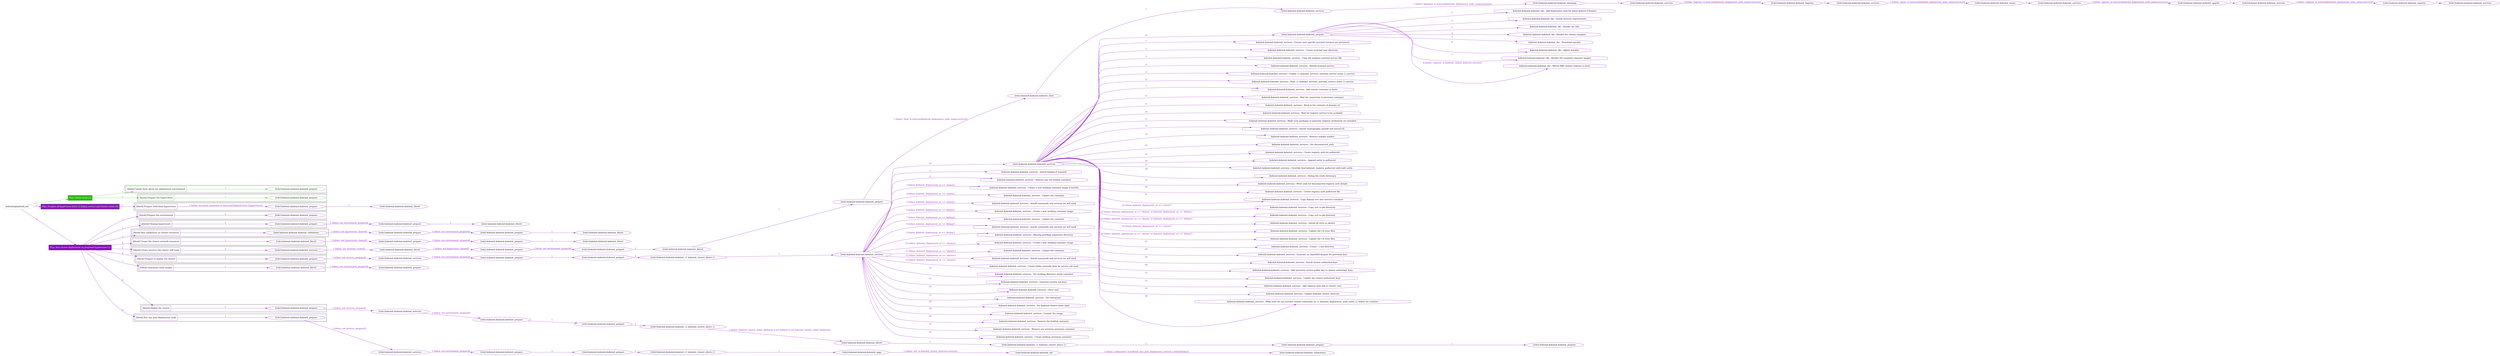 digraph {
	graph [concentrate=true ordering=in rankdir=LR ratio=fill]
	edge [esep=5 sep=10]
	"kubeinit/playbook.yml" [id=root_node style=dotted]
	play_126dbce7 [label="Play: Initial setup (1)" color="#2db814" fontcolor="#ffffff" id=play_126dbce7 shape=box style=filled tooltip=localhost]
	"kubeinit/playbook.yml" -> play_126dbce7 [label="1 " color="#2db814" fontcolor="#2db814" id=edge_f5da390c labeltooltip="1 " tooltip="1 "]
	subgraph "kubeinit.kubeinit.kubeinit_prepare" {
		role_e5e41a5a [label="[role] kubeinit.kubeinit.kubeinit_prepare" color="#2db814" id=role_e5e41a5a tooltip="kubeinit.kubeinit.kubeinit_prepare"]
	}
	subgraph "kubeinit.kubeinit.kubeinit_prepare" {
		role_8aff6fbe [label="[role] kubeinit.kubeinit.kubeinit_prepare" color="#2db814" id=role_8aff6fbe tooltip="kubeinit.kubeinit.kubeinit_prepare"]
	}
	subgraph "Play: Initial setup (1)" {
		play_126dbce7 -> block_10a199f5 [label=1 color="#2db814" fontcolor="#2db814" id=edge_f6b275e7 labeltooltip=1 tooltip=1]
		subgraph cluster_block_10a199f5 {
			block_10a199f5 [label="[block] Gather facts about the deployment environment" color="#2db814" id=block_10a199f5 labeltooltip="Gather facts about the deployment environment" shape=box tooltip="Gather facts about the deployment environment"]
			block_10a199f5 -> role_e5e41a5a [label="1 " color="#2db814" fontcolor="#2db814" id=edge_ceceb8fb labeltooltip="1 " tooltip="1 "]
		}
		play_126dbce7 -> block_58ea4e4f [label=2 color="#2db814" fontcolor="#2db814" id=edge_182c8bd1 labeltooltip=2 tooltip=2]
		subgraph cluster_block_58ea4e4f {
			block_58ea4e4f [label="[block] Prepare the hypervisors" color="#2db814" id=block_58ea4e4f labeltooltip="Prepare the hypervisors" shape=box tooltip="Prepare the hypervisors"]
			block_58ea4e4f -> role_8aff6fbe [label="1 " color="#2db814" fontcolor="#2db814" id=edge_54d9ce49 labeltooltip="1 " tooltip="1 "]
		}
	}
	play_8c5b9ce3 [label="Play: Prepare all hypervisor hosts to deploy service and cluster nodes (0)" color="#851daf" fontcolor="#ffffff" id=play_8c5b9ce3 shape=box style=filled tooltip="Play: Prepare all hypervisor hosts to deploy service and cluster nodes (0)"]
	"kubeinit/playbook.yml" -> play_8c5b9ce3 [label="2 " color="#851daf" fontcolor="#851daf" id=edge_374d459e labeltooltip="2 " tooltip="2 "]
	subgraph "kubeinit.kubeinit.kubeinit_libvirt" {
		role_00326e44 [label="[role] kubeinit.kubeinit.kubeinit_libvirt" color="#851daf" id=role_00326e44 tooltip="kubeinit.kubeinit.kubeinit_libvirt"]
	}
	subgraph "kubeinit.kubeinit.kubeinit_prepare" {
		role_2b799e48 [label="[role] kubeinit.kubeinit.kubeinit_prepare" color="#851daf" id=role_2b799e48 tooltip="kubeinit.kubeinit.kubeinit_prepare"]
		role_2b799e48 -> role_00326e44 [label="1 " color="#851daf" fontcolor="#851daf" id=edge_15305829 labeltooltip="1 " tooltip="1 "]
	}
	subgraph "Play: Prepare all hypervisor hosts to deploy service and cluster nodes (0)" {
		play_8c5b9ce3 -> block_6a75f588 [label=1 color="#851daf" fontcolor="#851daf" id=edge_50ba183f labeltooltip=1 tooltip=1]
		subgraph cluster_block_6a75f588 {
			block_6a75f588 [label="[block] Prepare individual hypervisors" color="#851daf" id=block_6a75f588 labeltooltip="Prepare individual hypervisors" shape=box tooltip="Prepare individual hypervisors"]
			block_6a75f588 -> role_2b799e48 [label="1 [when: inventory_hostname in hostvars['kubeinit-facts'].hypervisors]" color="#851daf" fontcolor="#851daf" id=edge_e500c39f labeltooltip="1 [when: inventory_hostname in hostvars['kubeinit-facts'].hypervisors]" tooltip="1 [when: inventory_hostname in hostvars['kubeinit-facts'].hypervisors]"]
		}
	}
	play_d48a8779 [label="Play: Run cluster deployment on prepared hypervisors (1)" color="#8b0dbf" fontcolor="#ffffff" id=play_d48a8779 shape=box style=filled tooltip=localhost]
	"kubeinit/playbook.yml" -> play_d48a8779 [label="3 " color="#8b0dbf" fontcolor="#8b0dbf" id=edge_5ccdcbf7 labeltooltip="3 " tooltip="3 "]
	subgraph "kubeinit.kubeinit.kubeinit_prepare" {
		role_bcf93af1 [label="[role] kubeinit.kubeinit.kubeinit_prepare" color="#8b0dbf" id=role_bcf93af1 tooltip="kubeinit.kubeinit.kubeinit_prepare"]
	}
	subgraph "kubeinit.kubeinit.kubeinit_libvirt" {
		role_3ffe0975 [label="[role] kubeinit.kubeinit.kubeinit_libvirt" color="#8b0dbf" id=role_3ffe0975 tooltip="kubeinit.kubeinit.kubeinit_libvirt"]
	}
	subgraph "kubeinit.kubeinit.kubeinit_prepare" {
		role_e85a3d94 [label="[role] kubeinit.kubeinit.kubeinit_prepare" color="#8b0dbf" id=role_e85a3d94 tooltip="kubeinit.kubeinit.kubeinit_prepare"]
		role_e85a3d94 -> role_3ffe0975 [label="1 " color="#8b0dbf" fontcolor="#8b0dbf" id=edge_81295bb0 labeltooltip="1 " tooltip="1 "]
	}
	subgraph "kubeinit.kubeinit.kubeinit_prepare" {
		role_b890656b [label="[role] kubeinit.kubeinit.kubeinit_prepare" color="#8b0dbf" id=role_b890656b tooltip="kubeinit.kubeinit.kubeinit_prepare"]
		role_b890656b -> role_e85a3d94 [label="1 [when: not environment_prepared]" color="#8b0dbf" fontcolor="#8b0dbf" id=edge_7050d209 labeltooltip="1 [when: not environment_prepared]" tooltip="1 [when: not environment_prepared]"]
	}
	subgraph "kubeinit.kubeinit.kubeinit_libvirt" {
		role_7e231932 [label="[role] kubeinit.kubeinit.kubeinit_libvirt" color="#8b0dbf" id=role_7e231932 tooltip="kubeinit.kubeinit.kubeinit_libvirt"]
	}
	subgraph "kubeinit.kubeinit.kubeinit_prepare" {
		role_5aaaf11b [label="[role] kubeinit.kubeinit.kubeinit_prepare" color="#8b0dbf" id=role_5aaaf11b tooltip="kubeinit.kubeinit.kubeinit_prepare"]
		role_5aaaf11b -> role_7e231932 [label="1 " color="#8b0dbf" fontcolor="#8b0dbf" id=edge_7080c11e labeltooltip="1 " tooltip="1 "]
	}
	subgraph "kubeinit.kubeinit.kubeinit_prepare" {
		role_46548fb6 [label="[role] kubeinit.kubeinit.kubeinit_prepare" color="#8b0dbf" id=role_46548fb6 tooltip="kubeinit.kubeinit.kubeinit_prepare"]
		role_46548fb6 -> role_5aaaf11b [label="1 [when: not environment_prepared]" color="#8b0dbf" fontcolor="#8b0dbf" id=edge_aab3adf2 labeltooltip="1 [when: not environment_prepared]" tooltip="1 [when: not environment_prepared]"]
	}
	subgraph "kubeinit.kubeinit.kubeinit_validations" {
		role_34eea55b [label="[role] kubeinit.kubeinit.kubeinit_validations" color="#8b0dbf" id=role_34eea55b tooltip="kubeinit.kubeinit.kubeinit_validations"]
		role_34eea55b -> role_46548fb6 [label="1 [when: not hypervisors_cleaned]" color="#8b0dbf" fontcolor="#8b0dbf" id=edge_ed86e535 labeltooltip="1 [when: not hypervisors_cleaned]" tooltip="1 [when: not hypervisors_cleaned]"]
	}
	subgraph "kubeinit.kubeinit.kubeinit_libvirt" {
		role_ba6adeae [label="[role] kubeinit.kubeinit.kubeinit_libvirt" color="#8b0dbf" id=role_ba6adeae tooltip="kubeinit.kubeinit.kubeinit_libvirt"]
	}
	subgraph "kubeinit.kubeinit.kubeinit_prepare" {
		role_01a29cf6 [label="[role] kubeinit.kubeinit.kubeinit_prepare" color="#8b0dbf" id=role_01a29cf6 tooltip="kubeinit.kubeinit.kubeinit_prepare"]
		role_01a29cf6 -> role_ba6adeae [label="1 " color="#8b0dbf" fontcolor="#8b0dbf" id=edge_ad84f987 labeltooltip="1 " tooltip="1 "]
	}
	subgraph "kubeinit.kubeinit.kubeinit_prepare" {
		role_71b9b551 [label="[role] kubeinit.kubeinit.kubeinit_prepare" color="#8b0dbf" id=role_71b9b551 tooltip="kubeinit.kubeinit.kubeinit_prepare"]
		role_71b9b551 -> role_01a29cf6 [label="1 [when: not environment_prepared]" color="#8b0dbf" fontcolor="#8b0dbf" id=edge_063b47b9 labeltooltip="1 [when: not environment_prepared]" tooltip="1 [when: not environment_prepared]"]
	}
	subgraph "kubeinit.kubeinit.kubeinit_libvirt" {
		role_ebc128c6 [label="[role] kubeinit.kubeinit.kubeinit_libvirt" color="#8b0dbf" id=role_ebc128c6 tooltip="kubeinit.kubeinit.kubeinit_libvirt"]
		role_ebc128c6 -> role_71b9b551 [label="1 [when: not hypervisors_cleaned]" color="#8b0dbf" fontcolor="#8b0dbf" id=edge_196ea527 labeltooltip="1 [when: not hypervisors_cleaned]" tooltip="1 [when: not hypervisors_cleaned]"]
	}
	subgraph "kubeinit.kubeinit.kubeinit_services" {
		role_13315710 [label="[role] kubeinit.kubeinit.kubeinit_services" color="#8b0dbf" id=role_13315710 tooltip="kubeinit.kubeinit.kubeinit_services"]
	}
	subgraph "kubeinit.kubeinit.kubeinit_registry" {
		role_96b27405 [label="[role] kubeinit.kubeinit.kubeinit_registry" color="#8b0dbf" id=role_96b27405 tooltip="kubeinit.kubeinit.kubeinit_registry"]
		role_96b27405 -> role_13315710 [label="1 " color="#8b0dbf" fontcolor="#8b0dbf" id=edge_d6df20d0 labeltooltip="1 " tooltip="1 "]
	}
	subgraph "kubeinit.kubeinit.kubeinit_services" {
		role_8d20b2ff [label="[role] kubeinit.kubeinit.kubeinit_services" color="#8b0dbf" id=role_8d20b2ff tooltip="kubeinit.kubeinit.kubeinit_services"]
		role_8d20b2ff -> role_96b27405 [label="1 [when: 'registry' in hostvars[kubeinit_deployment_node_name].services]" color="#8b0dbf" fontcolor="#8b0dbf" id=edge_2e201390 labeltooltip="1 [when: 'registry' in hostvars[kubeinit_deployment_node_name].services]" tooltip="1 [when: 'registry' in hostvars[kubeinit_deployment_node_name].services]"]
	}
	subgraph "kubeinit.kubeinit.kubeinit_apache" {
		role_7c9865ae [label="[role] kubeinit.kubeinit.kubeinit_apache" color="#8b0dbf" id=role_7c9865ae tooltip="kubeinit.kubeinit.kubeinit_apache"]
		role_7c9865ae -> role_8d20b2ff [label="1 " color="#8b0dbf" fontcolor="#8b0dbf" id=edge_6e7aa16c labeltooltip="1 " tooltip="1 "]
	}
	subgraph "kubeinit.kubeinit.kubeinit_services" {
		role_353ff736 [label="[role] kubeinit.kubeinit.kubeinit_services" color="#8b0dbf" id=role_353ff736 tooltip="kubeinit.kubeinit.kubeinit_services"]
		role_353ff736 -> role_7c9865ae [label="1 [when: 'apache' in hostvars[kubeinit_deployment_node_name].services]" color="#8b0dbf" fontcolor="#8b0dbf" id=edge_6b666242 labeltooltip="1 [when: 'apache' in hostvars[kubeinit_deployment_node_name].services]" tooltip="1 [when: 'apache' in hostvars[kubeinit_deployment_node_name].services]"]
	}
	subgraph "kubeinit.kubeinit.kubeinit_nexus" {
		role_3107eca3 [label="[role] kubeinit.kubeinit.kubeinit_nexus" color="#8b0dbf" id=role_3107eca3 tooltip="kubeinit.kubeinit.kubeinit_nexus"]
		role_3107eca3 -> role_353ff736 [label="1 " color="#8b0dbf" fontcolor="#8b0dbf" id=edge_78b42c37 labeltooltip="1 " tooltip="1 "]
	}
	subgraph "kubeinit.kubeinit.kubeinit_services" {
		role_17ef5c02 [label="[role] kubeinit.kubeinit.kubeinit_services" color="#8b0dbf" id=role_17ef5c02 tooltip="kubeinit.kubeinit.kubeinit_services"]
		role_17ef5c02 -> role_3107eca3 [label="1 [when: 'nexus' in hostvars[kubeinit_deployment_node_name].services]" color="#8b0dbf" fontcolor="#8b0dbf" id=edge_492023a6 labeltooltip="1 [when: 'nexus' in hostvars[kubeinit_deployment_node_name].services]" tooltip="1 [when: 'nexus' in hostvars[kubeinit_deployment_node_name].services]"]
	}
	subgraph "kubeinit.kubeinit.kubeinit_haproxy" {
		role_a6b09c30 [label="[role] kubeinit.kubeinit.kubeinit_haproxy" color="#8b0dbf" id=role_a6b09c30 tooltip="kubeinit.kubeinit.kubeinit_haproxy"]
		role_a6b09c30 -> role_17ef5c02 [label="1 " color="#8b0dbf" fontcolor="#8b0dbf" id=edge_bb36d066 labeltooltip="1 " tooltip="1 "]
	}
	subgraph "kubeinit.kubeinit.kubeinit_services" {
		role_fc22155b [label="[role] kubeinit.kubeinit.kubeinit_services" color="#8b0dbf" id=role_fc22155b tooltip="kubeinit.kubeinit.kubeinit_services"]
		role_fc22155b -> role_a6b09c30 [label="1 [when: 'haproxy' in hostvars[kubeinit_deployment_node_name].services]" color="#8b0dbf" fontcolor="#8b0dbf" id=edge_76a04ef2 labeltooltip="1 [when: 'haproxy' in hostvars[kubeinit_deployment_node_name].services]" tooltip="1 [when: 'haproxy' in hostvars[kubeinit_deployment_node_name].services]"]
	}
	subgraph "kubeinit.kubeinit.kubeinit_dnsmasq" {
		role_5e14d905 [label="[role] kubeinit.kubeinit.kubeinit_dnsmasq" color="#8b0dbf" id=role_5e14d905 tooltip="kubeinit.kubeinit.kubeinit_dnsmasq"]
		role_5e14d905 -> role_fc22155b [label="1 " color="#8b0dbf" fontcolor="#8b0dbf" id=edge_8b9b608b labeltooltip="1 " tooltip="1 "]
	}
	subgraph "kubeinit.kubeinit.kubeinit_services" {
		role_bd88a59f [label="[role] kubeinit.kubeinit.kubeinit_services" color="#8b0dbf" id=role_bd88a59f tooltip="kubeinit.kubeinit.kubeinit_services"]
		role_bd88a59f -> role_5e14d905 [label="1 [when: 'dnsmasq' in hostvars[kubeinit_deployment_node_name].services]" color="#8b0dbf" fontcolor="#8b0dbf" id=edge_e96a2f10 labeltooltip="1 [when: 'dnsmasq' in hostvars[kubeinit_deployment_node_name].services]" tooltip="1 [when: 'dnsmasq' in hostvars[kubeinit_deployment_node_name].services]"]
	}
	subgraph "kubeinit.kubeinit.kubeinit_bind" {
		role_192fd7ff [label="[role] kubeinit.kubeinit.kubeinit_bind" color="#8b0dbf" id=role_192fd7ff tooltip="kubeinit.kubeinit.kubeinit_bind"]
		role_192fd7ff -> role_bd88a59f [label="1 " color="#8b0dbf" fontcolor="#8b0dbf" id=edge_d5567a74 labeltooltip="1 " tooltip="1 "]
	}
	subgraph "kubeinit.kubeinit.kubeinit_prepare" {
		role_55332d2b [label="[role] kubeinit.kubeinit.kubeinit_prepare" color="#8b0dbf" id=role_55332d2b tooltip="kubeinit.kubeinit.kubeinit_prepare"]
		role_55332d2b -> role_192fd7ff [label="1 [when: 'bind' in hostvars[kubeinit_deployment_node_name].services]" color="#8b0dbf" fontcolor="#8b0dbf" id=edge_f4dabbbb labeltooltip="1 [when: 'bind' in hostvars[kubeinit_deployment_node_name].services]" tooltip="1 [when: 'bind' in hostvars[kubeinit_deployment_node_name].services]"]
	}
	subgraph "kubeinit.kubeinit.kubeinit_libvirt" {
		role_4972c8ad [label="[role] kubeinit.kubeinit.kubeinit_libvirt" color="#8b0dbf" id=role_4972c8ad tooltip="kubeinit.kubeinit.kubeinit_libvirt"]
		role_4972c8ad -> role_55332d2b [label="1 " color="#8b0dbf" fontcolor="#8b0dbf" id=edge_3230aec1 labeltooltip="1 " tooltip="1 "]
	}
	subgraph "kubeinit.kubeinit.kubeinit_prepare" {
		role_306ed43b [label="[role] kubeinit.kubeinit.kubeinit_prepare" color="#8b0dbf" id=role_306ed43b tooltip="kubeinit.kubeinit.kubeinit_prepare"]
		role_306ed43b -> role_4972c8ad [label="1 " color="#8b0dbf" fontcolor="#8b0dbf" id=edge_1a8e3fcf labeltooltip="1 " tooltip="1 "]
	}
	subgraph "kubeinit.kubeinit.kubeinit_prepare" {
		role_7b9e1a06 [label="[role] kubeinit.kubeinit.kubeinit_prepare" color="#8b0dbf" id=role_7b9e1a06 tooltip="kubeinit.kubeinit.kubeinit_prepare"]
		role_7b9e1a06 -> role_306ed43b [label="1 [when: not environment_prepared]" color="#8b0dbf" fontcolor="#8b0dbf" id=edge_79e9b0f3 labeltooltip="1 [when: not environment_prepared]" tooltip="1 [when: not environment_prepared]"]
	}
	subgraph "kubeinit.kubeinit.kubeinit_libvirt" {
		role_625e7bed [label="[role] kubeinit.kubeinit.kubeinit_libvirt" color="#8b0dbf" id=role_625e7bed tooltip="kubeinit.kubeinit.kubeinit_libvirt"]
		role_625e7bed -> role_7b9e1a06 [label="1 [when: not hypervisors_cleaned]" color="#8b0dbf" fontcolor="#8b0dbf" id=edge_2ae075ab labeltooltip="1 [when: not hypervisors_cleaned]" tooltip="1 [when: not hypervisors_cleaned]"]
	}
	subgraph "kubeinit.kubeinit.kubeinit_services" {
		role_86fd3c1a [label="[role] kubeinit.kubeinit.kubeinit_services" color="#8b0dbf" id=role_86fd3c1a tooltip="kubeinit.kubeinit.kubeinit_services"]
		role_86fd3c1a -> role_625e7bed [label="1 [when: not network_created]" color="#8b0dbf" fontcolor="#8b0dbf" id=edge_42a42fbe labeltooltip="1 [when: not network_created]" tooltip="1 [when: not network_created]"]
	}
	subgraph "kubeinit.kubeinit.kubeinit_prepare" {
		role_b5d1698b [label="[role] kubeinit.kubeinit.kubeinit_prepare" color="#8b0dbf" id=role_b5d1698b tooltip="kubeinit.kubeinit.kubeinit_prepare"]
		task_d57f12fe [label="kubeinit.kubeinit.kubeinit_rke : Add kubernetes repo for latest kubectl (Ubuntu)" color="#8b0dbf" id=task_d57f12fe shape=octagon tooltip="kubeinit.kubeinit.kubeinit_rke : Add kubernetes repo for latest kubectl (Ubuntu)"]
		role_b5d1698b -> task_d57f12fe [label="1 " color="#8b0dbf" fontcolor="#8b0dbf" id=edge_a007e23a labeltooltip="1 " tooltip="1 "]
		task_a66c25da [label="kubeinit.kubeinit.kubeinit_rke : Install services requirements" color="#8b0dbf" id=task_a66c25da shape=octagon tooltip="kubeinit.kubeinit.kubeinit_rke : Install services requirements"]
		role_b5d1698b -> task_a66c25da [label="2 " color="#8b0dbf" fontcolor="#8b0dbf" id=edge_fbc8eb54 labeltooltip="2 " tooltip="2 "]
		task_fe654930 [label="kubeinit.kubeinit.kubeinit_rke : Render net info" color="#8b0dbf" id=task_fe654930 shape=octagon tooltip="kubeinit.kubeinit.kubeinit_rke : Render net info"]
		role_b5d1698b -> task_fe654930 [label="3 " color="#8b0dbf" fontcolor="#8b0dbf" id=edge_4743665f labeltooltip="3 " tooltip="3 "]
		task_32c58c4e [label="kubeinit.kubeinit.kubeinit_rke : Render the cluster template" color="#8b0dbf" id=task_32c58c4e shape=octagon tooltip="kubeinit.kubeinit.kubeinit_rke : Render the cluster template"]
		role_b5d1698b -> task_32c58c4e [label="4 " color="#8b0dbf" fontcolor="#8b0dbf" id=edge_cb8bc8bf labeltooltip="4 " tooltip="4 "]
		task_04e9a9a7 [label="kubeinit.kubeinit.kubeinit_rke : Download rancher" color="#8b0dbf" id=task_04e9a9a7 shape=octagon tooltip="kubeinit.kubeinit.kubeinit_rke : Download rancher"]
		role_b5d1698b -> task_04e9a9a7 [label="5 " color="#8b0dbf" fontcolor="#8b0dbf" id=edge_fee7a105 labeltooltip="5 " tooltip="5 "]
		task_049f0004 [label="kubeinit.kubeinit.kubeinit_rke : Adjust installer" color="#8b0dbf" id=task_049f0004 shape=octagon tooltip="kubeinit.kubeinit.kubeinit_rke : Adjust installer"]
		role_b5d1698b -> task_049f0004 [label="6 " color="#8b0dbf" fontcolor="#8b0dbf" id=edge_ebedad94 labeltooltip="6 " tooltip="6 "]
		task_4df57059 [label="kubeinit.kubeinit.kubeinit_rke : Render the required container images" color="#8b0dbf" id=task_4df57059 shape=octagon tooltip="kubeinit.kubeinit.kubeinit_rke : Render the required container images"]
		role_b5d1698b -> task_4df57059 [label="7 " color="#8b0dbf" fontcolor="#8b0dbf" id=edge_a9162523 labeltooltip="7 " tooltip="7 "]
		task_0ebf9bb7 [label="kubeinit.kubeinit.kubeinit_rke : Mirror RKE remote registry to local" color="#8b0dbf" id=task_0ebf9bb7 shape=octagon tooltip="kubeinit.kubeinit.kubeinit_rke : Mirror RKE remote registry to local"]
		role_b5d1698b -> task_0ebf9bb7 [label="8 [when: 'registry' in kubeinit_cluster_hostvars.services]" color="#8b0dbf" fontcolor="#8b0dbf" id=edge_d80dc07b labeltooltip="8 [when: 'registry' in kubeinit_cluster_hostvars.services]" tooltip="8 [when: 'registry' in kubeinit_cluster_hostvars.services]"]
	}
	subgraph "kubeinit.kubeinit.kubeinit_services" {
		role_a8a58708 [label="[role] kubeinit.kubeinit.kubeinit_services" color="#8b0dbf" id=role_a8a58708 tooltip="kubeinit.kubeinit.kubeinit_services"]
		task_a5262859 [label="kubeinit.kubeinit.kubeinit_services : Ensure user specific systemd instance are persistent" color="#8b0dbf" id=task_a5262859 shape=octagon tooltip="kubeinit.kubeinit.kubeinit_services : Ensure user specific systemd instance are persistent"]
		role_a8a58708 -> task_a5262859 [label="1 " color="#8b0dbf" fontcolor="#8b0dbf" id=edge_a691985a labeltooltip="1 " tooltip="1 "]
		task_6328f91c [label="kubeinit.kubeinit.kubeinit_services : Create systemd user directory" color="#8b0dbf" id=task_6328f91c shape=octagon tooltip="kubeinit.kubeinit.kubeinit_services : Create systemd user directory"]
		role_a8a58708 -> task_6328f91c [label="2 " color="#8b0dbf" fontcolor="#8b0dbf" id=edge_17ee01de labeltooltip="2 " tooltip="2 "]
		task_d4a5b089 [label="kubeinit.kubeinit.kubeinit_services : Copy the podman systemd service file" color="#8b0dbf" id=task_d4a5b089 shape=octagon tooltip="kubeinit.kubeinit.kubeinit_services : Copy the podman systemd service file"]
		role_a8a58708 -> task_d4a5b089 [label="3 " color="#8b0dbf" fontcolor="#8b0dbf" id=edge_84ffcc1e labeltooltip="3 " tooltip="3 "]
		task_05ecf579 [label="kubeinit.kubeinit.kubeinit_services : Reload systemd service" color="#8b0dbf" id=task_05ecf579 shape=octagon tooltip="kubeinit.kubeinit.kubeinit_services : Reload systemd service"]
		role_a8a58708 -> task_05ecf579 [label="4 " color="#8b0dbf" fontcolor="#8b0dbf" id=edge_69e59339 labeltooltip="4 " tooltip="4 "]
		task_962d5f85 [label="kubeinit.kubeinit.kubeinit_services : Enable {{ kubeinit_services_systemd_service_name }}.service" color="#8b0dbf" id=task_962d5f85 shape=octagon tooltip="kubeinit.kubeinit.kubeinit_services : Enable {{ kubeinit_services_systemd_service_name }}.service"]
		role_a8a58708 -> task_962d5f85 [label="5 " color="#8b0dbf" fontcolor="#8b0dbf" id=edge_458f4701 labeltooltip="5 " tooltip="5 "]
		task_2534b417 [label="kubeinit.kubeinit.kubeinit_services : Start {{ kubeinit_services_systemd_service_name }}.service" color="#8b0dbf" id=task_2534b417 shape=octagon tooltip="kubeinit.kubeinit.kubeinit_services : Start {{ kubeinit_services_systemd_service_name }}.service"]
		role_a8a58708 -> task_2534b417 [label="6 " color="#8b0dbf" fontcolor="#8b0dbf" id=edge_5931ee1c labeltooltip="6 " tooltip="6 "]
		task_aa4079da [label="kubeinit.kubeinit.kubeinit_services : Add remote container to hosts" color="#8b0dbf" id=task_aa4079da shape=octagon tooltip="kubeinit.kubeinit.kubeinit_services : Add remote container to hosts"]
		role_a8a58708 -> task_aa4079da [label="7 " color="#8b0dbf" fontcolor="#8b0dbf" id=edge_878d9c9e labeltooltip="7 " tooltip="7 "]
		task_0df6f700 [label="kubeinit.kubeinit.kubeinit_services : Wait for connection to provision container" color="#8b0dbf" id=task_0df6f700 shape=octagon tooltip="kubeinit.kubeinit.kubeinit_services : Wait for connection to provision container"]
		role_a8a58708 -> task_0df6f700 [label="8 " color="#8b0dbf" fontcolor="#8b0dbf" id=edge_86aaec3c labeltooltip="8 " tooltip="8 "]
		task_e8c930bf [label="kubeinit.kubeinit.kubeinit_services : Read in the contents of domain.crt" color="#8b0dbf" id=task_e8c930bf shape=octagon tooltip="kubeinit.kubeinit.kubeinit_services : Read in the contents of domain.crt"]
		role_a8a58708 -> task_e8c930bf [label="9 " color="#8b0dbf" fontcolor="#8b0dbf" id=edge_9fc975c3 labeltooltip="9 " tooltip="9 "]
		task_c7861fbd [label="kubeinit.kubeinit.kubeinit_services : Wait for registry service to be available" color="#8b0dbf" id=task_c7861fbd shape=octagon tooltip="kubeinit.kubeinit.kubeinit_services : Wait for registry service to be available"]
		role_a8a58708 -> task_c7861fbd [label="10 " color="#8b0dbf" fontcolor="#8b0dbf" id=edge_1b9d3f9f labeltooltip="10 " tooltip="10 "]
		task_525b7597 [label="kubeinit.kubeinit.kubeinit_services : Make sure packages to generate registry credentials are installed" color="#8b0dbf" id=task_525b7597 shape=octagon tooltip="kubeinit.kubeinit.kubeinit_services : Make sure packages to generate registry credentials are installed"]
		role_a8a58708 -> task_525b7597 [label="11 " color="#8b0dbf" fontcolor="#8b0dbf" id=edge_0433ad66 labeltooltip="11 " tooltip="11 "]
		task_e187739c [label="kubeinit.kubeinit.kubeinit_services : Install cryptography, passlib and nexus3-cli" color="#8b0dbf" id=task_e187739c shape=octagon tooltip="kubeinit.kubeinit.kubeinit_services : Install cryptography, passlib and nexus3-cli"]
		role_a8a58708 -> task_e187739c [label="12 " color="#8b0dbf" fontcolor="#8b0dbf" id=edge_991fdfe0 labeltooltip="12 " tooltip="12 "]
		task_f321c5c8 [label="kubeinit.kubeinit.kubeinit_services : Remove nologin marker" color="#8b0dbf" id=task_f321c5c8 shape=octagon tooltip="kubeinit.kubeinit.kubeinit_services : Remove nologin marker"]
		role_a8a58708 -> task_f321c5c8 [label="13 " color="#8b0dbf" fontcolor="#8b0dbf" id=edge_5090328c labeltooltip="13 " tooltip="13 "]
		task_8d3f5b5a [label="kubeinit.kubeinit.kubeinit_services : Set disconnected_auth" color="#8b0dbf" id=task_8d3f5b5a shape=octagon tooltip="kubeinit.kubeinit.kubeinit_services : Set disconnected_auth"]
		role_a8a58708 -> task_8d3f5b5a [label="14 " color="#8b0dbf" fontcolor="#8b0dbf" id=edge_36ef421e labeltooltip="14 " tooltip="14 "]
		task_381e95f7 [label="kubeinit.kubeinit.kubeinit_services : Create registry auth for pullsecret" color="#8b0dbf" id=task_381e95f7 shape=octagon tooltip="kubeinit.kubeinit.kubeinit_services : Create registry auth for pullsecret"]
		role_a8a58708 -> task_381e95f7 [label="15 " color="#8b0dbf" fontcolor="#8b0dbf" id=edge_9c743c52 labeltooltip="15 " tooltip="15 "]
		task_f7728e74 [label="kubeinit.kubeinit.kubeinit_services : Append auths to pullsecret" color="#8b0dbf" id=task_f7728e74 shape=octagon tooltip="kubeinit.kubeinit.kubeinit_services : Append auths to pullsecret"]
		role_a8a58708 -> task_f7728e74 [label="16 " color="#8b0dbf" fontcolor="#8b0dbf" id=edge_7fab8fba labeltooltip="16 " tooltip="16 "]
		task_8cac1f10 [label="kubeinit.kubeinit.kubeinit_services : Override final kubeinit_registry_pullsecret with both auths" color="#8b0dbf" id=task_8cac1f10 shape=octagon tooltip="kubeinit.kubeinit.kubeinit_services : Override final kubeinit_registry_pullsecret with both auths"]
		role_a8a58708 -> task_8cac1f10 [label="17 " color="#8b0dbf" fontcolor="#8b0dbf" id=edge_405a326a labeltooltip="17 " tooltip="17 "]
		task_99784f9c [label="kubeinit.kubeinit.kubeinit_services : Debug the creds dictionary" color="#8b0dbf" id=task_99784f9c shape=octagon tooltip="kubeinit.kubeinit.kubeinit_services : Debug the creds dictionary"]
		role_a8a58708 -> task_99784f9c [label="18 " color="#8b0dbf" fontcolor="#8b0dbf" id=edge_470a49a5 labeltooltip="18 " tooltip="18 "]
		task_8a0c9e99 [label="kubeinit.kubeinit.kubeinit_services : Write auth for disconnected registry auth details" color="#8b0dbf" id=task_8a0c9e99 shape=octagon tooltip="kubeinit.kubeinit.kubeinit_services : Write auth for disconnected registry auth details"]
		role_a8a58708 -> task_8a0c9e99 [label="19 " color="#8b0dbf" fontcolor="#8b0dbf" id=edge_6e8f4cf7 labeltooltip="19 " tooltip="19 "]
		task_4065fdf4 [label="kubeinit.kubeinit.kubeinit_services : Create registry auth pullsecret file" color="#8b0dbf" id=task_4065fdf4 shape=octagon tooltip="kubeinit.kubeinit.kubeinit_services : Create registry auth pullsecret file"]
		role_a8a58708 -> task_4065fdf4 [label="20 " color="#8b0dbf" fontcolor="#8b0dbf" id=edge_86809c75 labeltooltip="20 " tooltip="20 "]
		task_4ba77f3e [label="kubeinit.kubeinit.kubeinit_services : Copy domain cert into services container" color="#8b0dbf" id=task_4ba77f3e shape=octagon tooltip="kubeinit.kubeinit.kubeinit_services : Copy domain cert into services container"]
		role_a8a58708 -> task_4ba77f3e [label="21 " color="#8b0dbf" fontcolor="#8b0dbf" id=edge_d10f0b9c labeltooltip="21 " tooltip="21 "]
		task_ecb38fa9 [label="kubeinit.kubeinit.kubeinit_services : Copy cert to pki directory" color="#8b0dbf" id=task_ecb38fa9 shape=octagon tooltip="kubeinit.kubeinit.kubeinit_services : Copy cert to pki directory"]
		role_a8a58708 -> task_ecb38fa9 [label="22 [when: kubeinit_deployment_os == 'centos']" color="#8b0dbf" fontcolor="#8b0dbf" id=edge_bf96af2d labeltooltip="22 [when: kubeinit_deployment_os == 'centos']" tooltip="22 [when: kubeinit_deployment_os == 'centos']"]
		task_3e1369ad [label="kubeinit.kubeinit.kubeinit_services : Copy cert to pki directory" color="#8b0dbf" id=task_3e1369ad shape=octagon tooltip="kubeinit.kubeinit.kubeinit_services : Copy cert to pki directory"]
		role_a8a58708 -> task_3e1369ad [label="23 [when: kubeinit_deployment_os == 'ubuntu' or kubeinit_deployment_os == 'debian']" color="#8b0dbf" fontcolor="#8b0dbf" id=edge_00e4ed7b labeltooltip="23 [when: kubeinit_deployment_os == 'ubuntu' or kubeinit_deployment_os == 'debian']" tooltip="23 [when: kubeinit_deployment_os == 'ubuntu' or kubeinit_deployment_os == 'debian']"]
		task_4681e16f [label="kubeinit.kubeinit.kubeinit_services : Install all certs in ubuntu" color="#8b0dbf" id=task_4681e16f shape=octagon tooltip="kubeinit.kubeinit.kubeinit_services : Install all certs in ubuntu"]
		role_a8a58708 -> task_4681e16f [label="24 [when: kubeinit_deployment_os == 'ubuntu' or kubeinit_deployment_os == 'debian']" color="#8b0dbf" fontcolor="#8b0dbf" id=edge_5b171d12 labeltooltip="24 [when: kubeinit_deployment_os == 'ubuntu' or kubeinit_deployment_os == 'debian']" tooltip="24 [when: kubeinit_deployment_os == 'ubuntu' or kubeinit_deployment_os == 'debian']"]
		task_55886092 [label="kubeinit.kubeinit.kubeinit_services : Update the CA trust files" color="#8b0dbf" id=task_55886092 shape=octagon tooltip="kubeinit.kubeinit.kubeinit_services : Update the CA trust files"]
		role_a8a58708 -> task_55886092 [label="25 [when: kubeinit_deployment_os == 'centos']" color="#8b0dbf" fontcolor="#8b0dbf" id=edge_8ae6727a labeltooltip="25 [when: kubeinit_deployment_os == 'centos']" tooltip="25 [when: kubeinit_deployment_os == 'centos']"]
		task_41eb4309 [label="kubeinit.kubeinit.kubeinit_services : Update the CA trust files" color="#8b0dbf" id=task_41eb4309 shape=octagon tooltip="kubeinit.kubeinit.kubeinit_services : Update the CA trust files"]
		role_a8a58708 -> task_41eb4309 [label="26 [when: kubeinit_deployment_os == 'ubuntu' or kubeinit_deployment_os == 'debian']" color="#8b0dbf" fontcolor="#8b0dbf" id=edge_43f8c817 labeltooltip="26 [when: kubeinit_deployment_os == 'ubuntu' or kubeinit_deployment_os == 'debian']" tooltip="26 [when: kubeinit_deployment_os == 'ubuntu' or kubeinit_deployment_os == 'debian']"]
		task_0025060a [label="kubeinit.kubeinit.kubeinit_services : Create ~/.ssh directory" color="#8b0dbf" id=task_0025060a shape=octagon tooltip="kubeinit.kubeinit.kubeinit_services : Create ~/.ssh directory"]
		role_a8a58708 -> task_0025060a [label="27 " color="#8b0dbf" fontcolor="#8b0dbf" id=edge_a00df455 labeltooltip="27 " tooltip="27 "]
		task_92861529 [label="kubeinit.kubeinit.kubeinit_services : Generate an OpenSSH keypair for provision host" color="#8b0dbf" id=task_92861529 shape=octagon tooltip="kubeinit.kubeinit.kubeinit_services : Generate an OpenSSH keypair for provision host"]
		role_a8a58708 -> task_92861529 [label="28 " color="#8b0dbf" fontcolor="#8b0dbf" id=edge_ebe4f36a labeltooltip="28 " tooltip="28 "]
		task_e90cbf5d [label="kubeinit.kubeinit.kubeinit_services : Install cluster authorized keys" color="#8b0dbf" id=task_e90cbf5d shape=octagon tooltip="kubeinit.kubeinit.kubeinit_services : Install cluster authorized keys"]
		role_a8a58708 -> task_e90cbf5d [label="29 " color="#8b0dbf" fontcolor="#8b0dbf" id=edge_386cf04b labeltooltip="29 " tooltip="29 "]
		task_16cbad28 [label="kubeinit.kubeinit.kubeinit_services : Add provision service public key to cluster authorized_keys" color="#8b0dbf" id=task_16cbad28 shape=octagon tooltip="kubeinit.kubeinit.kubeinit_services : Add provision service public key to cluster authorized_keys"]
		role_a8a58708 -> task_16cbad28 [label="30 " color="#8b0dbf" fontcolor="#8b0dbf" id=edge_1beca61c labeltooltip="30 " tooltip="30 "]
		task_d7ccd12e [label="kubeinit.kubeinit.kubeinit_services : Update the cluster authorized_keys" color="#8b0dbf" id=task_d7ccd12e shape=octagon tooltip="kubeinit.kubeinit.kubeinit_services : Update the cluster authorized_keys"]
		role_a8a58708 -> task_d7ccd12e [label="31 " color="#8b0dbf" fontcolor="#8b0dbf" id=edge_77bd9699 labeltooltip="31 " tooltip="31 "]
		task_b3b86701 [label="kubeinit.kubeinit.kubeinit_services : Add registry auth info to cluster vars" color="#8b0dbf" id=task_b3b86701 shape=octagon tooltip="kubeinit.kubeinit.kubeinit_services : Add registry auth info to cluster vars"]
		role_a8a58708 -> task_b3b86701 [label="32 " color="#8b0dbf" fontcolor="#8b0dbf" id=edge_14fce5d8 labeltooltip="32 " tooltip="32 "]
		task_3abe35d6 [label="kubeinit.kubeinit.kubeinit_services : Update kubeinit_cluster_hostvars" color="#8b0dbf" id=task_3abe35d6 shape=octagon tooltip="kubeinit.kubeinit.kubeinit_services : Update kubeinit_cluster_hostvars"]
		role_a8a58708 -> task_3abe35d6 [label="33 " color="#8b0dbf" fontcolor="#8b0dbf" id=edge_28191905 labeltooltip="33 " tooltip="33 "]
		task_69ed587a [label="kubeinit.kubeinit.kubeinit_services : Make sure we can execute remote commands on {{ kubeinit_deployment_node_name }} before we continue" color="#8b0dbf" id=task_69ed587a shape=octagon tooltip="kubeinit.kubeinit.kubeinit_services : Make sure we can execute remote commands on {{ kubeinit_deployment_node_name }} before we continue"]
		role_a8a58708 -> task_69ed587a [label="34 " color="#8b0dbf" fontcolor="#8b0dbf" id=edge_bc6e621b labeltooltip="34 " tooltip="34 "]
		role_a8a58708 -> role_b5d1698b [label="35 " color="#8b0dbf" fontcolor="#8b0dbf" id=edge_f73173fd labeltooltip="35 " tooltip="35 "]
	}
	subgraph "kubeinit.kubeinit.kubeinit_services" {
		role_a20499c3 [label="[role] kubeinit.kubeinit.kubeinit_services" color="#8b0dbf" id=role_a20499c3 tooltip="kubeinit.kubeinit.kubeinit_services"]
		task_b530db11 [label="kubeinit.kubeinit.kubeinit_services : Install buildah if required" color="#8b0dbf" id=task_b530db11 shape=octagon tooltip="kubeinit.kubeinit.kubeinit_services : Install buildah if required"]
		role_a20499c3 -> task_b530db11 [label="1 " color="#8b0dbf" fontcolor="#8b0dbf" id=edge_ec3be002 labeltooltip="1 " tooltip="1 "]
		task_06171f00 [label="kubeinit.kubeinit.kubeinit_services : Remove any old buildah container" color="#8b0dbf" id=task_06171f00 shape=octagon tooltip="kubeinit.kubeinit.kubeinit_services : Remove any old buildah container"]
		role_a20499c3 -> task_06171f00 [label="2 " color="#8b0dbf" fontcolor="#8b0dbf" id=edge_30208f8f labeltooltip="2 " tooltip="2 "]
		task_29c12a74 [label="kubeinit.kubeinit.kubeinit_services : Create a new working container image (CentOS)" color="#8b0dbf" id=task_29c12a74 shape=octagon tooltip="kubeinit.kubeinit.kubeinit_services : Create a new working container image (CentOS)"]
		role_a20499c3 -> task_29c12a74 [label="3 [when: kubeinit_deployment_os == 'centos']" color="#8b0dbf" fontcolor="#8b0dbf" id=edge_dedc4a39 labeltooltip="3 [when: kubeinit_deployment_os == 'centos']" tooltip="3 [when: kubeinit_deployment_os == 'centos']"]
		task_bf624ec9 [label="kubeinit.kubeinit.kubeinit_services : Update the container" color="#8b0dbf" id=task_bf624ec9 shape=octagon tooltip="kubeinit.kubeinit.kubeinit_services : Update the container"]
		role_a20499c3 -> task_bf624ec9 [label="4 [when: kubeinit_deployment_os == 'centos']" color="#8b0dbf" fontcolor="#8b0dbf" id=edge_13a6e15d labeltooltip="4 [when: kubeinit_deployment_os == 'centos']" tooltip="4 [when: kubeinit_deployment_os == 'centos']"]
		task_30a1fa53 [label="kubeinit.kubeinit.kubeinit_services : Install commands and services we will need" color="#8b0dbf" id=task_30a1fa53 shape=octagon tooltip="kubeinit.kubeinit.kubeinit_services : Install commands and services we will need"]
		role_a20499c3 -> task_30a1fa53 [label="5 [when: kubeinit_deployment_os == 'centos']" color="#8b0dbf" fontcolor="#8b0dbf" id=edge_b76065d3 labeltooltip="5 [when: kubeinit_deployment_os == 'centos']" tooltip="5 [when: kubeinit_deployment_os == 'centos']"]
		task_07b9bb51 [label="kubeinit.kubeinit.kubeinit_services : Create a new working container image" color="#8b0dbf" id=task_07b9bb51 shape=octagon tooltip="kubeinit.kubeinit.kubeinit_services : Create a new working container image"]
		role_a20499c3 -> task_07b9bb51 [label="6 [when: kubeinit_deployment_os == 'debian']" color="#8b0dbf" fontcolor="#8b0dbf" id=edge_937e2932 labeltooltip="6 [when: kubeinit_deployment_os == 'debian']" tooltip="6 [when: kubeinit_deployment_os == 'debian']"]
		task_1f971cca [label="kubeinit.kubeinit.kubeinit_services : Update the container" color="#8b0dbf" id=task_1f971cca shape=octagon tooltip="kubeinit.kubeinit.kubeinit_services : Update the container"]
		role_a20499c3 -> task_1f971cca [label="7 [when: kubeinit_deployment_os == 'debian']" color="#8b0dbf" fontcolor="#8b0dbf" id=edge_833dd487 labeltooltip="7 [when: kubeinit_deployment_os == 'debian']" tooltip="7 [when: kubeinit_deployment_os == 'debian']"]
		task_5dbefddc [label="kubeinit.kubeinit.kubeinit_services : Install commands and services we will need" color="#8b0dbf" id=task_5dbefddc shape=octagon tooltip="kubeinit.kubeinit.kubeinit_services : Install commands and services we will need"]
		role_a20499c3 -> task_5dbefddc [label="8 [when: kubeinit_deployment_os == 'debian']" color="#8b0dbf" fontcolor="#8b0dbf" id=edge_31cf8511 labeltooltip="8 [when: kubeinit_deployment_os == 'debian']" tooltip="8 [when: kubeinit_deployment_os == 'debian']"]
		task_b2a088a5 [label="kubeinit.kubeinit.kubeinit_services : Missing privilege separation directory" color="#8b0dbf" id=task_b2a088a5 shape=octagon tooltip="kubeinit.kubeinit.kubeinit_services : Missing privilege separation directory"]
		role_a20499c3 -> task_b2a088a5 [label="9 [when: kubeinit_deployment_os == 'debian']" color="#8b0dbf" fontcolor="#8b0dbf" id=edge_1324ba3a labeltooltip="9 [when: kubeinit_deployment_os == 'debian']" tooltip="9 [when: kubeinit_deployment_os == 'debian']"]
		task_ebf8e634 [label="kubeinit.kubeinit.kubeinit_services : Create a new working container image" color="#8b0dbf" id=task_ebf8e634 shape=octagon tooltip="kubeinit.kubeinit.kubeinit_services : Create a new working container image"]
		role_a20499c3 -> task_ebf8e634 [label="10 [when: kubeinit_deployment_os == 'ubuntu']" color="#8b0dbf" fontcolor="#8b0dbf" id=edge_45125476 labeltooltip="10 [when: kubeinit_deployment_os == 'ubuntu']" tooltip="10 [when: kubeinit_deployment_os == 'ubuntu']"]
		task_d6b962a0 [label="kubeinit.kubeinit.kubeinit_services : Update the container" color="#8b0dbf" id=task_d6b962a0 shape=octagon tooltip="kubeinit.kubeinit.kubeinit_services : Update the container"]
		role_a20499c3 -> task_d6b962a0 [label="11 [when: kubeinit_deployment_os == 'ubuntu']" color="#8b0dbf" fontcolor="#8b0dbf" id=edge_18f14818 labeltooltip="11 [when: kubeinit_deployment_os == 'ubuntu']" tooltip="11 [when: kubeinit_deployment_os == 'ubuntu']"]
		task_06f3a3d1 [label="kubeinit.kubeinit.kubeinit_services : Install commands and services we will need" color="#8b0dbf" id=task_06f3a3d1 shape=octagon tooltip="kubeinit.kubeinit.kubeinit_services : Install commands and services we will need"]
		role_a20499c3 -> task_06f3a3d1 [label="12 [when: kubeinit_deployment_os == 'ubuntu']" color="#8b0dbf" fontcolor="#8b0dbf" id=edge_c57e1279 labeltooltip="12 [when: kubeinit_deployment_os == 'ubuntu']" tooltip="12 [when: kubeinit_deployment_os == 'ubuntu']"]
		task_8adbe837 [label="kubeinit.kubeinit.kubeinit_services : Create folder normally done by service ssh start" color="#8b0dbf" id=task_8adbe837 shape=octagon tooltip="kubeinit.kubeinit.kubeinit_services : Create folder normally done by service ssh start"]
		role_a20499c3 -> task_8adbe837 [label="13 [when: kubeinit_deployment_os == 'ubuntu']" color="#8b0dbf" fontcolor="#8b0dbf" id=edge_2932ecbc labeltooltip="13 [when: kubeinit_deployment_os == 'ubuntu']" tooltip="13 [when: kubeinit_deployment_os == 'ubuntu']"]
		task_78a2877e [label="kubeinit.kubeinit.kubeinit_services : Set working directory inside container" color="#8b0dbf" id=task_78a2877e shape=octagon tooltip="kubeinit.kubeinit.kubeinit_services : Set working directory inside container"]
		role_a20499c3 -> task_78a2877e [label="14 " color="#8b0dbf" fontcolor="#8b0dbf" id=edge_98119431 labeltooltip="14 " tooltip="14 "]
		task_dfa76139 [label="kubeinit.kubeinit.kubeinit_services : Generate system ssh keys" color="#8b0dbf" id=task_dfa76139 shape=octagon tooltip="kubeinit.kubeinit.kubeinit_services : Generate system ssh keys"]
		role_a20499c3 -> task_dfa76139 [label="15 " color="#8b0dbf" fontcolor="#8b0dbf" id=edge_b884873d labeltooltip="15 " tooltip="15 "]
		task_2ed43d27 [label="kubeinit.kubeinit.kubeinit_services : Clear cmd" color="#8b0dbf" id=task_2ed43d27 shape=octagon tooltip="kubeinit.kubeinit.kubeinit_services : Clear cmd"]
		role_a20499c3 -> task_2ed43d27 [label="16 " color="#8b0dbf" fontcolor="#8b0dbf" id=edge_70ad259a labeltooltip="16 " tooltip="16 "]
		task_43e8ff28 [label="kubeinit.kubeinit.kubeinit_services : Set entrypoint" color="#8b0dbf" id=task_43e8ff28 shape=octagon tooltip="kubeinit.kubeinit.kubeinit_services : Set entrypoint"]
		role_a20499c3 -> task_43e8ff28 [label="17 " color="#8b0dbf" fontcolor="#8b0dbf" id=edge_9f6a4d35 labeltooltip="17 " tooltip="17 "]
		task_ec6caed6 [label="kubeinit.kubeinit.kubeinit_services : Set kubeinit-cluster-name label" color="#8b0dbf" id=task_ec6caed6 shape=octagon tooltip="kubeinit.kubeinit.kubeinit_services : Set kubeinit-cluster-name label"]
		role_a20499c3 -> task_ec6caed6 [label="18 " color="#8b0dbf" fontcolor="#8b0dbf" id=edge_b99b29ca labeltooltip="18 " tooltip="18 "]
		task_527809dc [label="kubeinit.kubeinit.kubeinit_services : Commit the image" color="#8b0dbf" id=task_527809dc shape=octagon tooltip="kubeinit.kubeinit.kubeinit_services : Commit the image"]
		role_a20499c3 -> task_527809dc [label="19 " color="#8b0dbf" fontcolor="#8b0dbf" id=edge_f44d7f49 labeltooltip="19 " tooltip="19 "]
		task_65a671ac [label="kubeinit.kubeinit.kubeinit_services : Remove the buildah container" color="#8b0dbf" id=task_65a671ac shape=octagon tooltip="kubeinit.kubeinit.kubeinit_services : Remove the buildah container"]
		role_a20499c3 -> task_65a671ac [label="20 " color="#8b0dbf" fontcolor="#8b0dbf" id=edge_06dd456b labeltooltip="20 " tooltip="20 "]
		task_451715ea [label="kubeinit.kubeinit.kubeinit_services : Remove any previous provision container" color="#8b0dbf" id=task_451715ea shape=octagon tooltip="kubeinit.kubeinit.kubeinit_services : Remove any previous provision container"]
		role_a20499c3 -> task_451715ea [label="21 " color="#8b0dbf" fontcolor="#8b0dbf" id=edge_db650447 labeltooltip="21 " tooltip="21 "]
		task_f2ad0e98 [label="kubeinit.kubeinit.kubeinit_services : Create podman provision container" color="#8b0dbf" id=task_f2ad0e98 shape=octagon tooltip="kubeinit.kubeinit.kubeinit_services : Create podman provision container"]
		role_a20499c3 -> task_f2ad0e98 [label="22 " color="#8b0dbf" fontcolor="#8b0dbf" id=edge_3295a1ed labeltooltip="22 " tooltip="22 "]
		role_a20499c3 -> role_a8a58708 [label="23 " color="#8b0dbf" fontcolor="#8b0dbf" id=edge_3b0b812d labeltooltip="23 " tooltip="23 "]
	}
	subgraph "kubeinit.kubeinit.kubeinit_{{ kubeinit_cluster_distro }}" {
		role_8e01e18e [label="[role] kubeinit.kubeinit.kubeinit_{{ kubeinit_cluster_distro }}" color="#8b0dbf" id=role_8e01e18e tooltip="kubeinit.kubeinit.kubeinit_{{ kubeinit_cluster_distro }}"]
		role_8e01e18e -> role_a20499c3 [label="1 " color="#8b0dbf" fontcolor="#8b0dbf" id=edge_f128895b labeltooltip="1 " tooltip="1 "]
	}
	subgraph "kubeinit.kubeinit.kubeinit_prepare" {
		role_c62ca8b0 [label="[role] kubeinit.kubeinit.kubeinit_prepare" color="#8b0dbf" id=role_c62ca8b0 tooltip="kubeinit.kubeinit.kubeinit_prepare"]
		role_c62ca8b0 -> role_8e01e18e [label="1 " color="#8b0dbf" fontcolor="#8b0dbf" id=edge_54a32e4e labeltooltip="1 " tooltip="1 "]
	}
	subgraph "kubeinit.kubeinit.kubeinit_prepare" {
		role_81b2dea1 [label="[role] kubeinit.kubeinit.kubeinit_prepare" color="#8b0dbf" id=role_81b2dea1 tooltip="kubeinit.kubeinit.kubeinit_prepare"]
		role_81b2dea1 -> role_c62ca8b0 [label="1 " color="#8b0dbf" fontcolor="#8b0dbf" id=edge_4048178d labeltooltip="1 " tooltip="1 "]
	}
	subgraph "kubeinit.kubeinit.kubeinit_services" {
		role_ccecc0cb [label="[role] kubeinit.kubeinit.kubeinit_services" color="#8b0dbf" id=role_ccecc0cb tooltip="kubeinit.kubeinit.kubeinit_services"]
		role_ccecc0cb -> role_81b2dea1 [label="1 [when: not environment_prepared]" color="#8b0dbf" fontcolor="#8b0dbf" id=edge_537a5382 labeltooltip="1 [when: not environment_prepared]" tooltip="1 [when: not environment_prepared]"]
	}
	subgraph "kubeinit.kubeinit.kubeinit_prepare" {
		role_7d148ac4 [label="[role] kubeinit.kubeinit.kubeinit_prepare" color="#8b0dbf" id=role_7d148ac4 tooltip="kubeinit.kubeinit.kubeinit_prepare"]
		role_7d148ac4 -> role_ccecc0cb [label="1 [when: not services_prepared]" color="#8b0dbf" fontcolor="#8b0dbf" id=edge_9c0e050b labeltooltip="1 [when: not services_prepared]" tooltip="1 [when: not services_prepared]"]
	}
	subgraph "kubeinit.kubeinit.kubeinit_prepare" {
		role_1e32b4a4 [label="[role] kubeinit.kubeinit.kubeinit_prepare" color="#8b0dbf" id=role_1e32b4a4 tooltip="kubeinit.kubeinit.kubeinit_prepare"]
	}
	subgraph "kubeinit.kubeinit.kubeinit_libvirt" {
		role_dba3fad3 [label="[role] kubeinit.kubeinit.kubeinit_libvirt" color="#8b0dbf" id=role_dba3fad3 tooltip="kubeinit.kubeinit.kubeinit_libvirt"]
		role_dba3fad3 -> role_1e32b4a4 [label="1 [when: not environment_prepared]" color="#8b0dbf" fontcolor="#8b0dbf" id=edge_4d762c0a labeltooltip="1 [when: not environment_prepared]" tooltip="1 [when: not environment_prepared]"]
	}
	subgraph "kubeinit.kubeinit.kubeinit_prepare" {
		role_45a4258a [label="[role] kubeinit.kubeinit.kubeinit_prepare" color="#8b0dbf" id=role_45a4258a tooltip="kubeinit.kubeinit.kubeinit_prepare"]
	}
	subgraph "kubeinit.kubeinit.kubeinit_prepare" {
		role_07c6ff4d [label="[role] kubeinit.kubeinit.kubeinit_prepare" color="#8b0dbf" id=role_07c6ff4d tooltip="kubeinit.kubeinit.kubeinit_prepare"]
		role_07c6ff4d -> role_45a4258a [label="1 " color="#8b0dbf" fontcolor="#8b0dbf" id=edge_f0881440 labeltooltip="1 " tooltip="1 "]
	}
	subgraph "kubeinit.kubeinit.kubeinit_{{ kubeinit_cluster_distro }}" {
		role_0f6bf164 [label="[role] kubeinit.kubeinit.kubeinit_{{ kubeinit_cluster_distro }}" color="#8b0dbf" id=role_0f6bf164 tooltip="kubeinit.kubeinit.kubeinit_{{ kubeinit_cluster_distro }}"]
		role_0f6bf164 -> role_07c6ff4d [label="1 " color="#8b0dbf" fontcolor="#8b0dbf" id=edge_6e45db2a labeltooltip="1 " tooltip="1 "]
	}
	subgraph "kubeinit.kubeinit.kubeinit_libvirt" {
		role_eb924968 [label="[role] kubeinit.kubeinit.kubeinit_libvirt" color="#8b0dbf" id=role_eb924968 tooltip="kubeinit.kubeinit.kubeinit_libvirt"]
		role_eb924968 -> role_0f6bf164 [label="1 " color="#8b0dbf" fontcolor="#8b0dbf" id=edge_afb762b3 labeltooltip="1 " tooltip="1 "]
	}
	subgraph "kubeinit.kubeinit.kubeinit_{{ kubeinit_cluster_distro }}" {
		role_22c69cba [label="[role] kubeinit.kubeinit.kubeinit_{{ kubeinit_cluster_distro }}" color="#8b0dbf" id=role_22c69cba tooltip="kubeinit.kubeinit.kubeinit_{{ kubeinit_cluster_distro }}"]
		role_22c69cba -> role_eb924968 [label="1 [when: kubeinit_cluster_nodes_deployed is not defined or not kubeinit_cluster_nodes_deployed]" color="#8b0dbf" fontcolor="#8b0dbf" id=edge_f00dd230 labeltooltip="1 [when: kubeinit_cluster_nodes_deployed is not defined or not kubeinit_cluster_nodes_deployed]" tooltip="1 [when: kubeinit_cluster_nodes_deployed is not defined or not kubeinit_cluster_nodes_deployed]"]
	}
	subgraph "kubeinit.kubeinit.kubeinit_prepare" {
		role_0230233d [label="[role] kubeinit.kubeinit.kubeinit_prepare" color="#8b0dbf" id=role_0230233d tooltip="kubeinit.kubeinit.kubeinit_prepare"]
		role_0230233d -> role_22c69cba [label="1 " color="#8b0dbf" fontcolor="#8b0dbf" id=edge_be9e64ce labeltooltip="1 " tooltip="1 "]
	}
	subgraph "kubeinit.kubeinit.kubeinit_prepare" {
		role_79da9092 [label="[role] kubeinit.kubeinit.kubeinit_prepare" color="#8b0dbf" id=role_79da9092 tooltip="kubeinit.kubeinit.kubeinit_prepare"]
		role_79da9092 -> role_0230233d [label="1 " color="#8b0dbf" fontcolor="#8b0dbf" id=edge_9bdd95f6 labeltooltip="1 " tooltip="1 "]
	}
	subgraph "kubeinit.kubeinit.kubeinit_services" {
		role_2c2ac6a3 [label="[role] kubeinit.kubeinit.kubeinit_services" color="#8b0dbf" id=role_2c2ac6a3 tooltip="kubeinit.kubeinit.kubeinit_services"]
		role_2c2ac6a3 -> role_79da9092 [label="1 [when: not environment_prepared]" color="#8b0dbf" fontcolor="#8b0dbf" id=edge_066a3597 labeltooltip="1 [when: not environment_prepared]" tooltip="1 [when: not environment_prepared]"]
	}
	subgraph "kubeinit.kubeinit.kubeinit_prepare" {
		role_3eff2cb0 [label="[role] kubeinit.kubeinit.kubeinit_prepare" color="#8b0dbf" id=role_3eff2cb0 tooltip="kubeinit.kubeinit.kubeinit_prepare"]
		role_3eff2cb0 -> role_2c2ac6a3 [label="1 [when: not services_prepared]" color="#8b0dbf" fontcolor="#8b0dbf" id=edge_d902087e labeltooltip="1 [when: not services_prepared]" tooltip="1 [when: not services_prepared]"]
	}
	subgraph "kubeinit.kubeinit.kubeinit_submariner" {
		role_9b741eb8 [label="[role] kubeinit.kubeinit.kubeinit_submariner" color="#8b0dbf" id=role_9b741eb8 tooltip="kubeinit.kubeinit.kubeinit_submariner"]
	}
	subgraph "kubeinit.kubeinit.kubeinit_nfs" {
		role_11536c62 [label="[role] kubeinit.kubeinit.kubeinit_nfs" color="#8b0dbf" id=role_11536c62 tooltip="kubeinit.kubeinit.kubeinit_nfs"]
		role_11536c62 -> role_9b741eb8 [label="1 [when: 'submariner' in kubeinit_fact_post_deployment_services | default(False)]" color="#8b0dbf" fontcolor="#8b0dbf" id=edge_d9cb35d4 labeltooltip="1 [when: 'submariner' in kubeinit_fact_post_deployment_services | default(False)]" tooltip="1 [when: 'submariner' in kubeinit_fact_post_deployment_services | default(False)]"]
	}
	subgraph "kubeinit.kubeinit.kubeinit_apps" {
		role_85de39b8 [label="[role] kubeinit.kubeinit.kubeinit_apps" color="#8b0dbf" id=role_85de39b8 tooltip="kubeinit.kubeinit.kubeinit_apps"]
		role_85de39b8 -> role_11536c62 [label="1 [when: 'nfs' in kubeinit_cluster_hostvars.services]" color="#8b0dbf" fontcolor="#8b0dbf" id=edge_4e51819f labeltooltip="1 [when: 'nfs' in kubeinit_cluster_hostvars.services]" tooltip="1 [when: 'nfs' in kubeinit_cluster_hostvars.services]"]
	}
	subgraph "kubeinit.kubeinit.kubeinit_{{ kubeinit_cluster_distro }}" {
		role_a2210958 [label="[role] kubeinit.kubeinit.kubeinit_{{ kubeinit_cluster_distro }}" color="#8b0dbf" id=role_a2210958 tooltip="kubeinit.kubeinit.kubeinit_{{ kubeinit_cluster_distro }}"]
		role_a2210958 -> role_85de39b8 [label="1 " color="#8b0dbf" fontcolor="#8b0dbf" id=edge_5a31768d labeltooltip="1 " tooltip="1 "]
	}
	subgraph "kubeinit.kubeinit.kubeinit_prepare" {
		role_2faf0cb1 [label="[role] kubeinit.kubeinit.kubeinit_prepare" color="#8b0dbf" id=role_2faf0cb1 tooltip="kubeinit.kubeinit.kubeinit_prepare"]
		role_2faf0cb1 -> role_a2210958 [label="1 " color="#8b0dbf" fontcolor="#8b0dbf" id=edge_b5cefa73 labeltooltip="1 " tooltip="1 "]
	}
	subgraph "kubeinit.kubeinit.kubeinit_prepare" {
		role_dee0f4f5 [label="[role] kubeinit.kubeinit.kubeinit_prepare" color="#8b0dbf" id=role_dee0f4f5 tooltip="kubeinit.kubeinit.kubeinit_prepare"]
		role_dee0f4f5 -> role_2faf0cb1 [label="1 " color="#8b0dbf" fontcolor="#8b0dbf" id=edge_d3b96a56 labeltooltip="1 " tooltip="1 "]
	}
	subgraph "kubeinit.kubeinit.kubeinit_services" {
		role_86362f69 [label="[role] kubeinit.kubeinit.kubeinit_services" color="#8b0dbf" id=role_86362f69 tooltip="kubeinit.kubeinit.kubeinit_services"]
		role_86362f69 -> role_dee0f4f5 [label="1 [when: not environment_prepared]" color="#8b0dbf" fontcolor="#8b0dbf" id=edge_3c328eb6 labeltooltip="1 [when: not environment_prepared]" tooltip="1 [when: not environment_prepared]"]
	}
	subgraph "kubeinit.kubeinit.kubeinit_prepare" {
		role_14730131 [label="[role] kubeinit.kubeinit.kubeinit_prepare" color="#8b0dbf" id=role_14730131 tooltip="kubeinit.kubeinit.kubeinit_prepare"]
		role_14730131 -> role_86362f69 [label="1 [when: not services_prepared]" color="#8b0dbf" fontcolor="#8b0dbf" id=edge_0931b342 labeltooltip="1 [when: not services_prepared]" tooltip="1 [when: not services_prepared]"]
	}
	subgraph "Play: Run cluster deployment on prepared hypervisors (1)" {
		play_d48a8779 -> block_800452a9 [label=1 color="#8b0dbf" fontcolor="#8b0dbf" id=edge_743cc0ba labeltooltip=1 tooltip=1]
		subgraph cluster_block_800452a9 {
			block_800452a9 [label="[block] Prepare the environment" color="#8b0dbf" id=block_800452a9 labeltooltip="Prepare the environment" shape=box tooltip="Prepare the environment"]
			block_800452a9 -> role_bcf93af1 [label="1 " color="#8b0dbf" fontcolor="#8b0dbf" id=edge_8d2d2eb3 labeltooltip="1 " tooltip="1 "]
		}
		play_d48a8779 -> block_59f2cf47 [label=2 color="#8b0dbf" fontcolor="#8b0dbf" id=edge_58da70d8 labeltooltip=2 tooltip=2]
		subgraph cluster_block_59f2cf47 {
			block_59f2cf47 [label="[block] Cleanup hypervisors" color="#8b0dbf" id=block_59f2cf47 labeltooltip="Cleanup hypervisors" shape=box tooltip="Cleanup hypervisors"]
			block_59f2cf47 -> role_b890656b [label="1 " color="#8b0dbf" fontcolor="#8b0dbf" id=edge_bba42869 labeltooltip="1 " tooltip="1 "]
		}
		play_d48a8779 -> block_366a5273 [label=3 color="#8b0dbf" fontcolor="#8b0dbf" id=edge_2707068e labeltooltip=3 tooltip=3]
		subgraph cluster_block_366a5273 {
			block_366a5273 [label="[block] Run validations on cluster resources" color="#8b0dbf" id=block_366a5273 labeltooltip="Run validations on cluster resources" shape=box tooltip="Run validations on cluster resources"]
			block_366a5273 -> role_34eea55b [label="1 " color="#8b0dbf" fontcolor="#8b0dbf" id=edge_6dc68878 labeltooltip="1 " tooltip="1 "]
		}
		play_d48a8779 -> block_eb6b7fac [label=4 color="#8b0dbf" fontcolor="#8b0dbf" id=edge_e677c50b labeltooltip=4 tooltip=4]
		subgraph cluster_block_eb6b7fac {
			block_eb6b7fac [label="[block] Create the cluster network resources" color="#8b0dbf" id=block_eb6b7fac labeltooltip="Create the cluster network resources" shape=box tooltip="Create the cluster network resources"]
			block_eb6b7fac -> role_ebc128c6 [label="1 " color="#8b0dbf" fontcolor="#8b0dbf" id=edge_f9019f27 labeltooltip="1 " tooltip="1 "]
		}
		play_d48a8779 -> block_da53a488 [label=5 color="#8b0dbf" fontcolor="#8b0dbf" id=edge_ca04b9ec labeltooltip=5 tooltip=5]
		subgraph cluster_block_da53a488 {
			block_da53a488 [label="[block] Create services the cluster will need" color="#8b0dbf" id=block_da53a488 labeltooltip="Create services the cluster will need" shape=box tooltip="Create services the cluster will need"]
			block_da53a488 -> role_86fd3c1a [label="1 " color="#8b0dbf" fontcolor="#8b0dbf" id=edge_621002a9 labeltooltip="1 " tooltip="1 "]
		}
		play_d48a8779 -> block_4dcc5ee7 [label=6 color="#8b0dbf" fontcolor="#8b0dbf" id=edge_a7558e3a labeltooltip=6 tooltip=6]
		subgraph cluster_block_4dcc5ee7 {
			block_4dcc5ee7 [label="[block] Prepare to deploy the cluster" color="#8b0dbf" id=block_4dcc5ee7 labeltooltip="Prepare to deploy the cluster" shape=box tooltip="Prepare to deploy the cluster"]
			block_4dcc5ee7 -> role_7d148ac4 [label="1 " color="#8b0dbf" fontcolor="#8b0dbf" id=edge_046444b5 labeltooltip="1 " tooltip="1 "]
		}
		play_d48a8779 -> block_0e6fcef2 [label=7 color="#8b0dbf" fontcolor="#8b0dbf" id=edge_a41981c4 labeltooltip=7 tooltip=7]
		subgraph cluster_block_0e6fcef2 {
			block_0e6fcef2 [label="[block] Download cloud images" color="#8b0dbf" id=block_0e6fcef2 labeltooltip="Download cloud images" shape=box tooltip="Download cloud images"]
			block_0e6fcef2 -> role_dba3fad3 [label="1 " color="#8b0dbf" fontcolor="#8b0dbf" id=edge_2e06f615 labeltooltip="1 " tooltip="1 "]
		}
		play_d48a8779 -> block_50fc3b5b [label=8 color="#8b0dbf" fontcolor="#8b0dbf" id=edge_cc678da9 labeltooltip=8 tooltip=8]
		subgraph cluster_block_50fc3b5b {
			block_50fc3b5b [label="[block] Deploy the cluster" color="#8b0dbf" id=block_50fc3b5b labeltooltip="Deploy the cluster" shape=box tooltip="Deploy the cluster"]
			block_50fc3b5b -> role_3eff2cb0 [label="1 " color="#8b0dbf" fontcolor="#8b0dbf" id=edge_c8ca600a labeltooltip="1 " tooltip="1 "]
		}
		play_d48a8779 -> block_de58a857 [label=9 color="#8b0dbf" fontcolor="#8b0dbf" id=edge_9ebb4b7c labeltooltip=9 tooltip=9]
		subgraph cluster_block_de58a857 {
			block_de58a857 [label="[block] Run any post-deployment tasks" color="#8b0dbf" id=block_de58a857 labeltooltip="Run any post-deployment tasks" shape=box tooltip="Run any post-deployment tasks"]
			block_de58a857 -> role_14730131 [label="1 " color="#8b0dbf" fontcolor="#8b0dbf" id=edge_fb004b2e labeltooltip="1 " tooltip="1 "]
		}
	}
}
